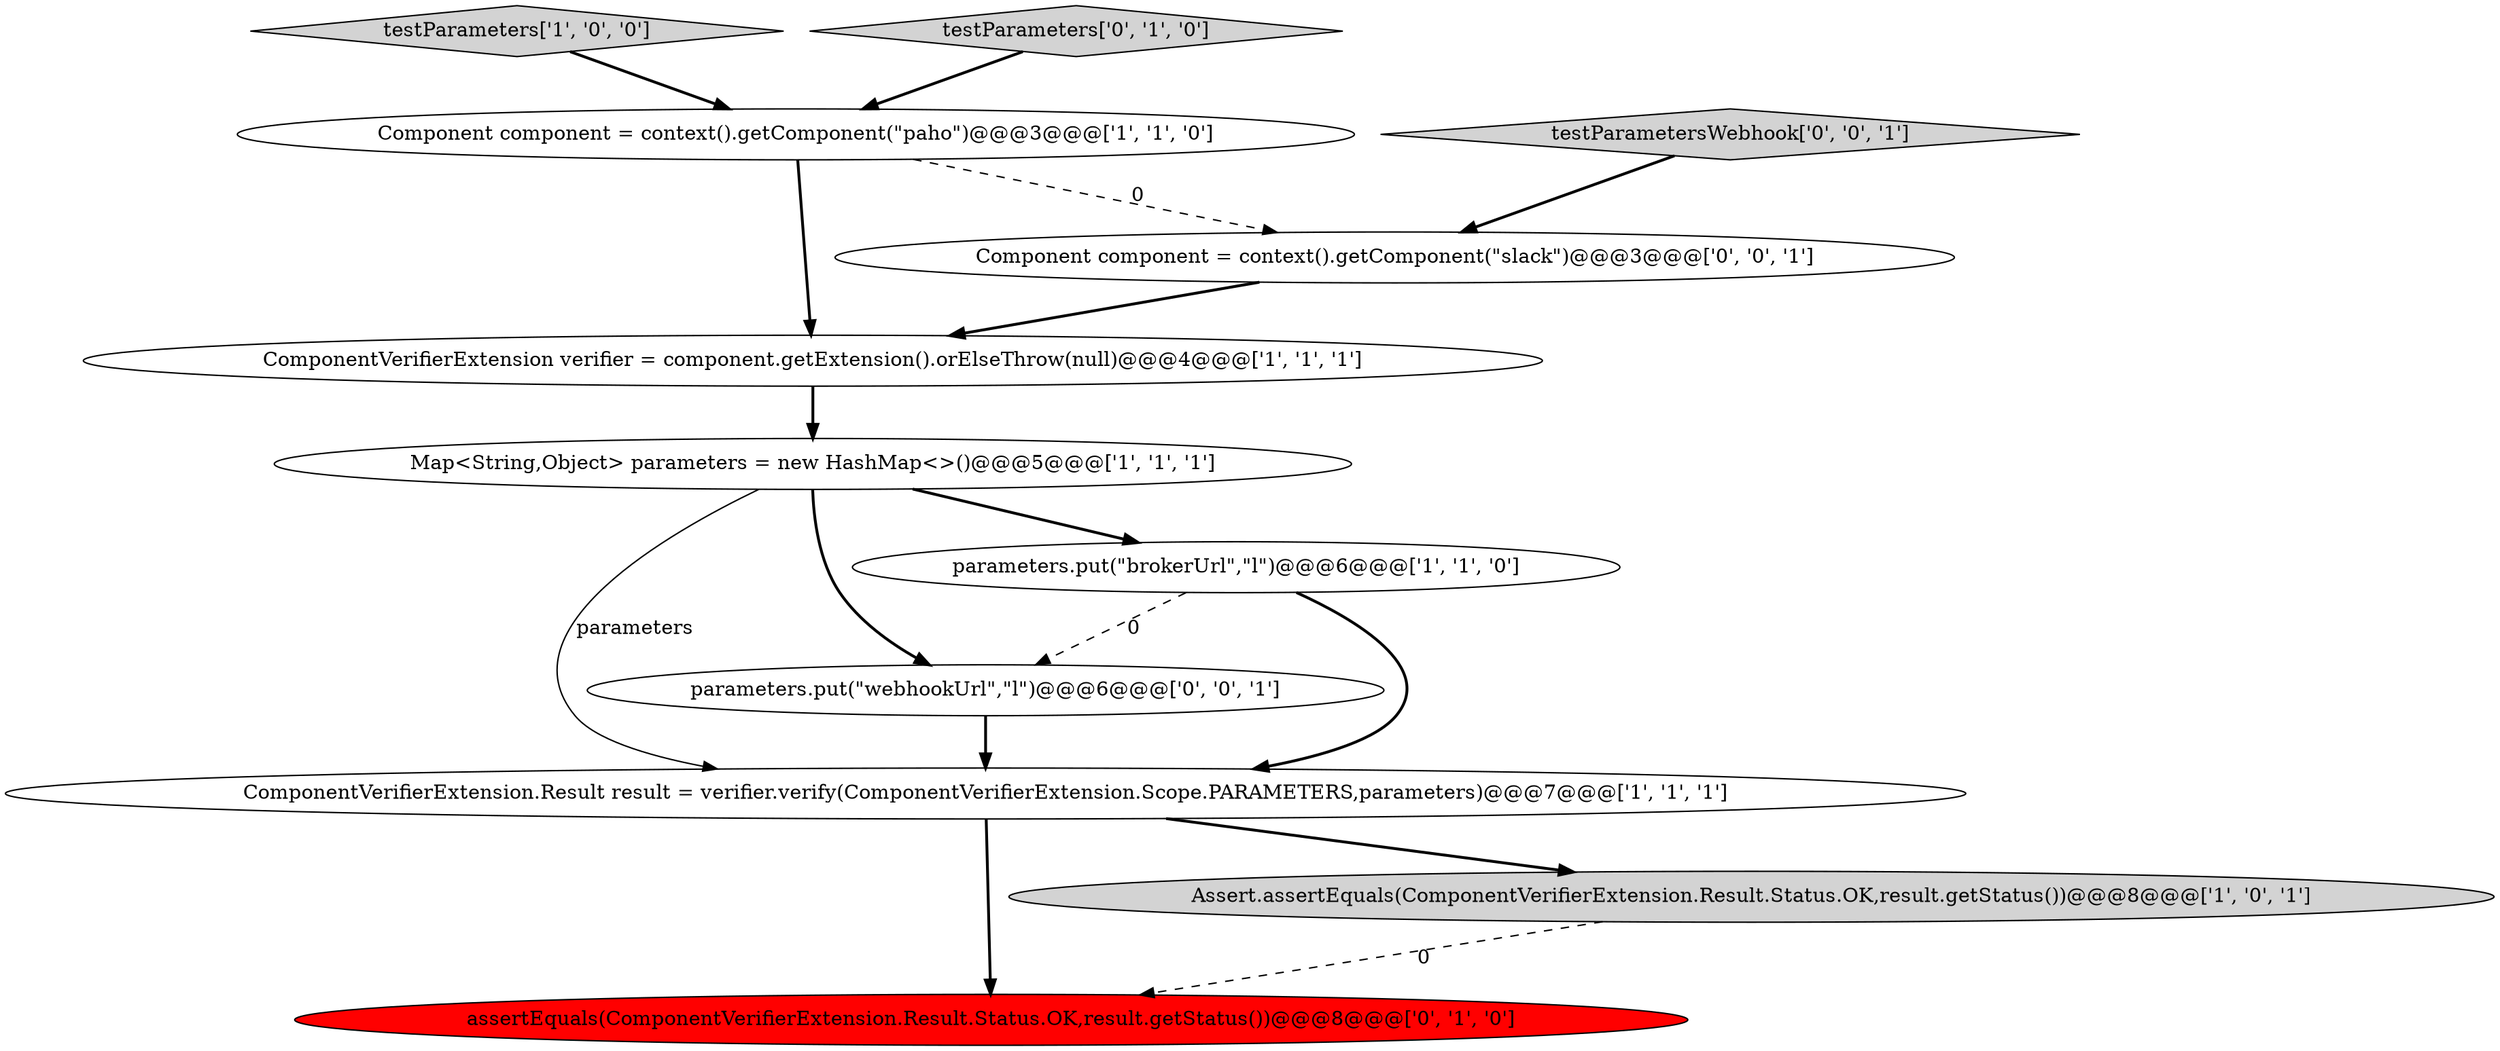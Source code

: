 digraph {
9 [style = filled, label = "Component component = context().getComponent(\"slack\")@@@3@@@['0', '0', '1']", fillcolor = white, shape = ellipse image = "AAA0AAABBB3BBB"];
0 [style = filled, label = "ComponentVerifierExtension verifier = component.getExtension().orElseThrow(null)@@@4@@@['1', '1', '1']", fillcolor = white, shape = ellipse image = "AAA0AAABBB1BBB"];
3 [style = filled, label = "Component component = context().getComponent(\"paho\")@@@3@@@['1', '1', '0']", fillcolor = white, shape = ellipse image = "AAA0AAABBB1BBB"];
6 [style = filled, label = "ComponentVerifierExtension.Result result = verifier.verify(ComponentVerifierExtension.Scope.PARAMETERS,parameters)@@@7@@@['1', '1', '1']", fillcolor = white, shape = ellipse image = "AAA0AAABBB1BBB"];
7 [style = filled, label = "assertEquals(ComponentVerifierExtension.Result.Status.OK,result.getStatus())@@@8@@@['0', '1', '0']", fillcolor = red, shape = ellipse image = "AAA1AAABBB2BBB"];
4 [style = filled, label = "testParameters['1', '0', '0']", fillcolor = lightgray, shape = diamond image = "AAA0AAABBB1BBB"];
2 [style = filled, label = "Assert.assertEquals(ComponentVerifierExtension.Result.Status.OK,result.getStatus())@@@8@@@['1', '0', '1']", fillcolor = lightgray, shape = ellipse image = "AAA0AAABBB1BBB"];
10 [style = filled, label = "testParametersWebhook['0', '0', '1']", fillcolor = lightgray, shape = diamond image = "AAA0AAABBB3BBB"];
1 [style = filled, label = "Map<String,Object> parameters = new HashMap<>()@@@5@@@['1', '1', '1']", fillcolor = white, shape = ellipse image = "AAA0AAABBB1BBB"];
11 [style = filled, label = "parameters.put(\"webhookUrl\",\"l\")@@@6@@@['0', '0', '1']", fillcolor = white, shape = ellipse image = "AAA0AAABBB3BBB"];
5 [style = filled, label = "parameters.put(\"brokerUrl\",\"l\")@@@6@@@['1', '1', '0']", fillcolor = white, shape = ellipse image = "AAA0AAABBB1BBB"];
8 [style = filled, label = "testParameters['0', '1', '0']", fillcolor = lightgray, shape = diamond image = "AAA0AAABBB2BBB"];
1->5 [style = bold, label=""];
1->6 [style = solid, label="parameters"];
4->3 [style = bold, label=""];
11->6 [style = bold, label=""];
10->9 [style = bold, label=""];
5->6 [style = bold, label=""];
6->7 [style = bold, label=""];
9->0 [style = bold, label=""];
2->7 [style = dashed, label="0"];
3->9 [style = dashed, label="0"];
5->11 [style = dashed, label="0"];
0->1 [style = bold, label=""];
3->0 [style = bold, label=""];
1->11 [style = bold, label=""];
8->3 [style = bold, label=""];
6->2 [style = bold, label=""];
}
